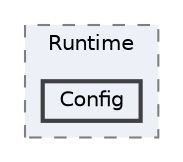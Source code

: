 digraph "Dojo/Runtime/Config"
{
 // LATEX_PDF_SIZE
  bgcolor="transparent";
  edge [fontname=Helvetica,fontsize=10,labelfontname=Helvetica,labelfontsize=10];
  node [fontname=Helvetica,fontsize=10,shape=box,height=0.2,width=0.4];
  compound=true
  subgraph clusterdir_b74c00b151480e83728ab43b205a8053 {
    graph [ bgcolor="#edf0f7", pencolor="grey50", label="Runtime", fontname=Helvetica,fontsize=10 style="filled,dashed", URL="dir_b74c00b151480e83728ab43b205a8053.html",tooltip=""]
  dir_fca509a2eef4bb4cd3f92a50acd22d0e [label="Config", fillcolor="#edf0f7", color="grey25", style="filled,bold", URL="dir_fca509a2eef4bb4cd3f92a50acd22d0e.html",tooltip=""];
  }
}
